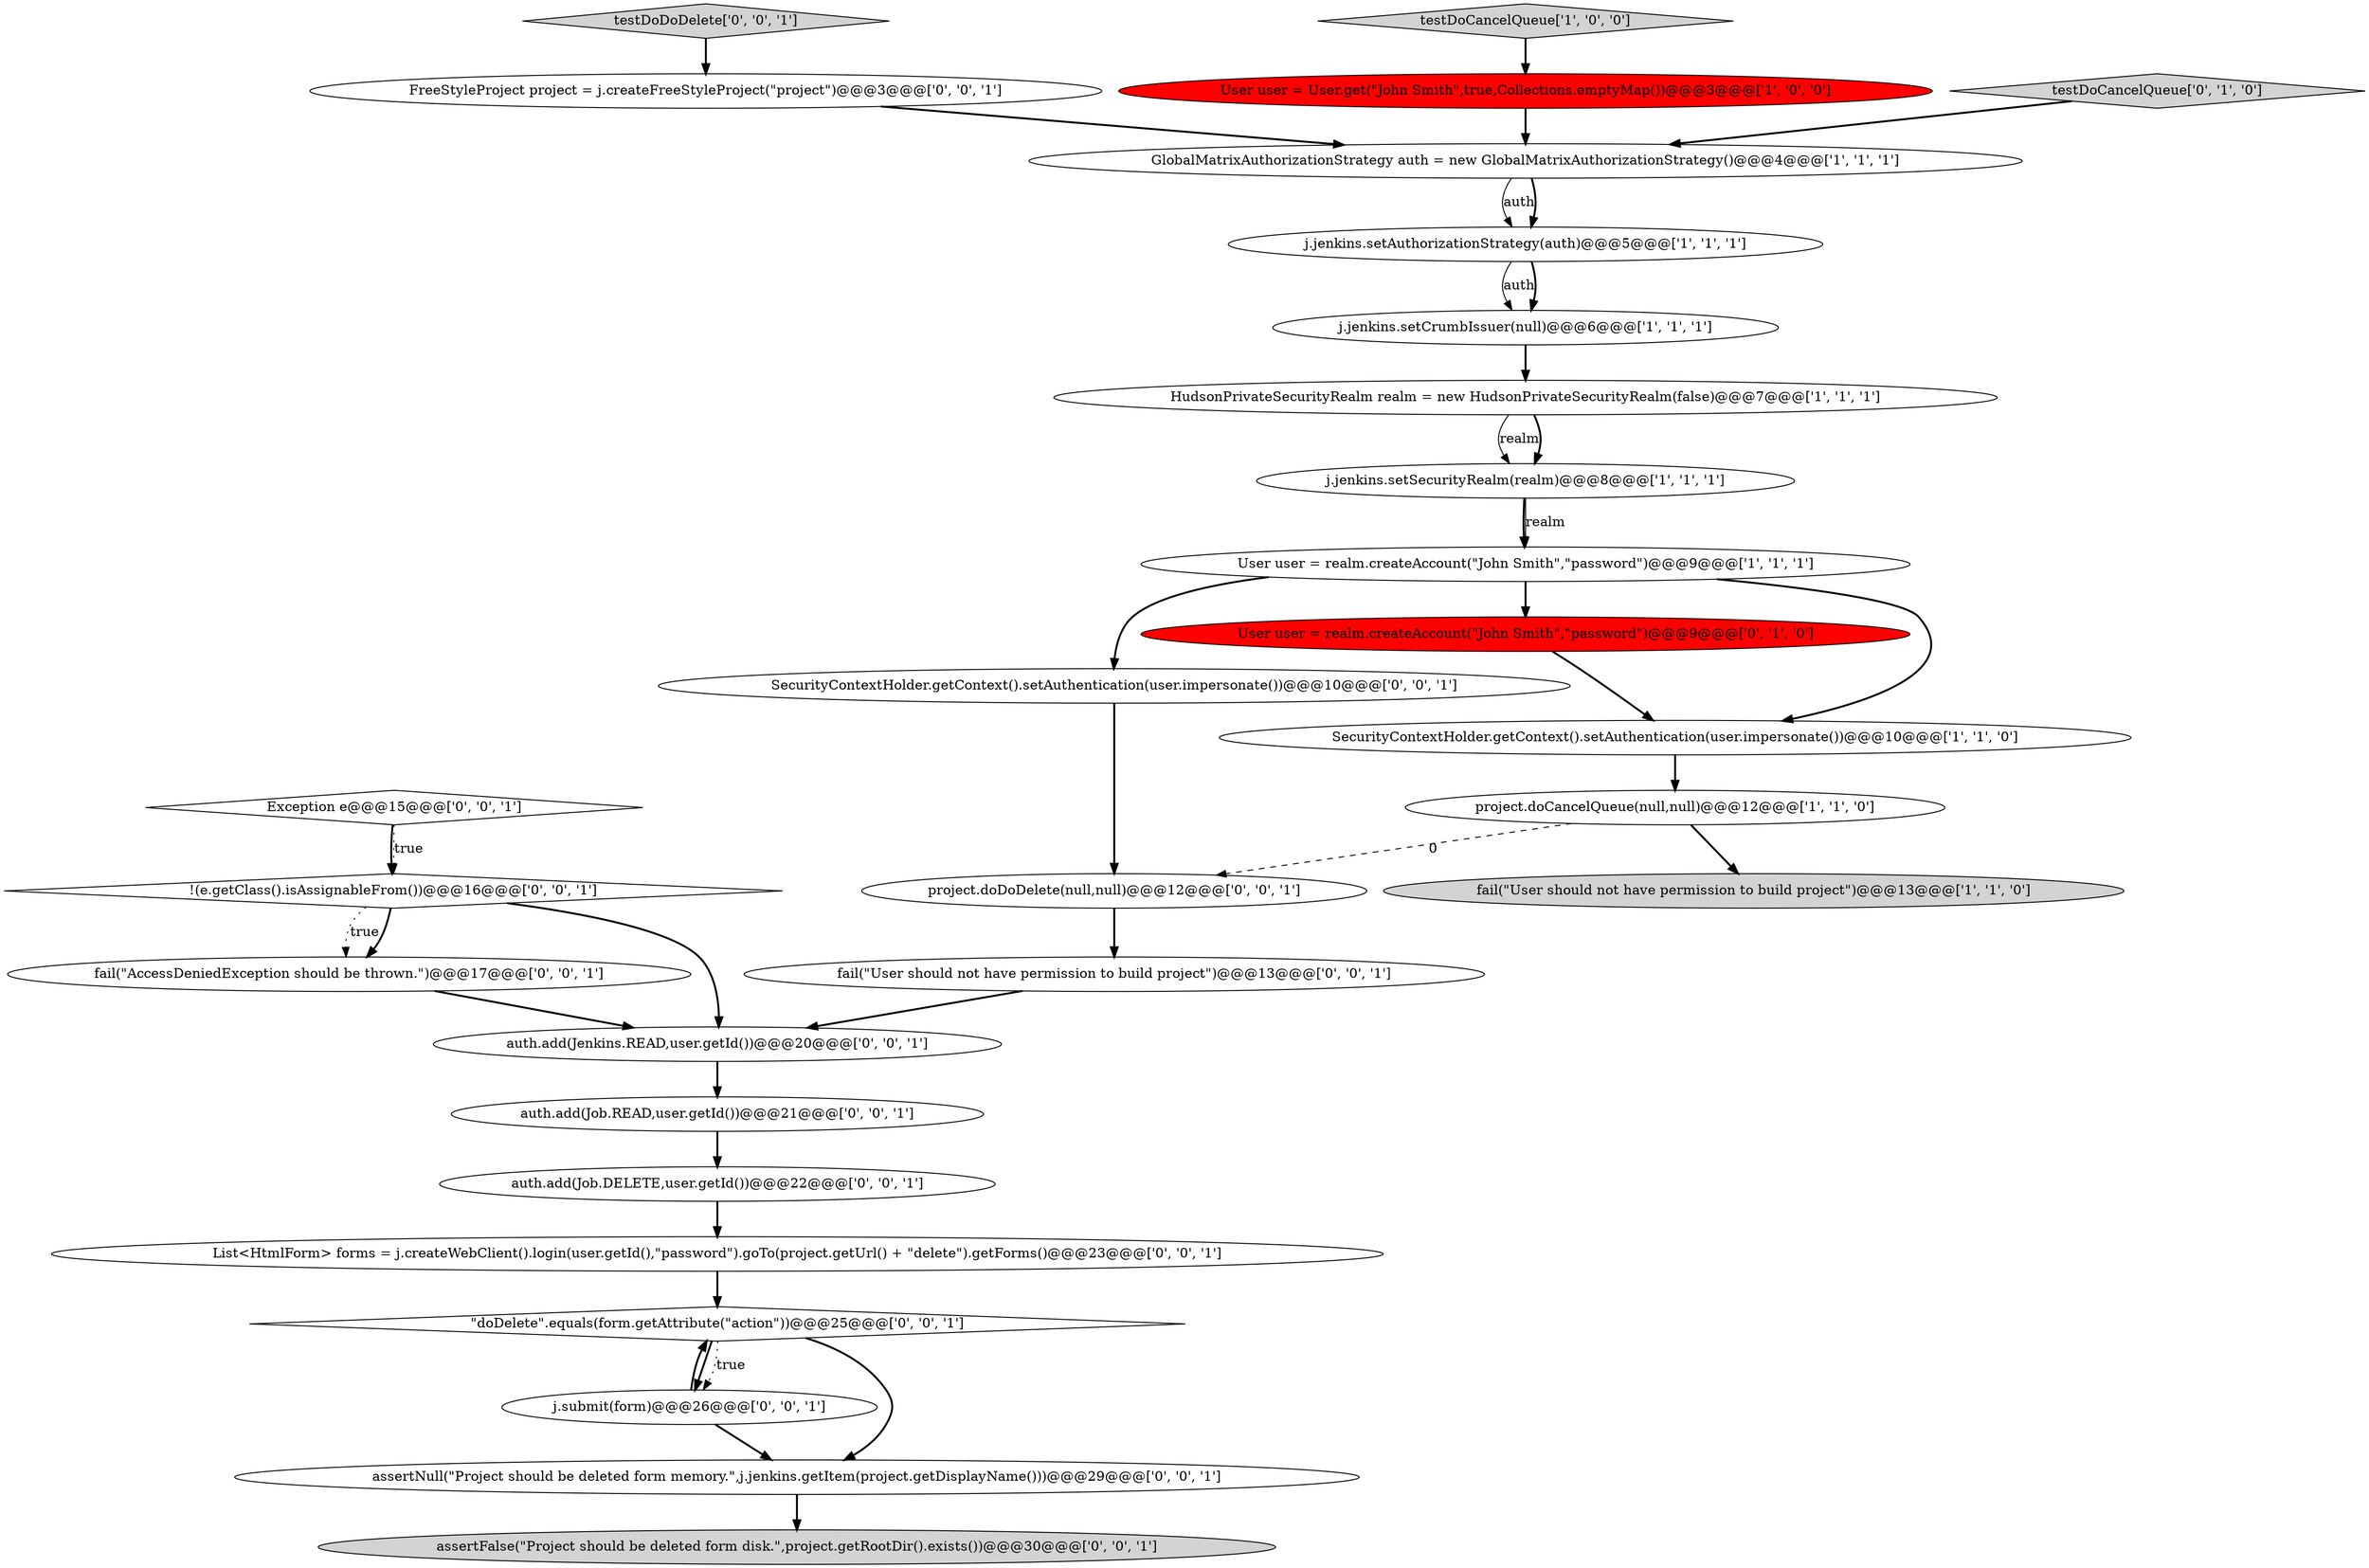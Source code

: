 digraph {
8 [style = filled, label = "project.doCancelQueue(null,null)@@@12@@@['1', '1', '0']", fillcolor = white, shape = ellipse image = "AAA0AAABBB1BBB"];
23 [style = filled, label = "auth.add(Job.READ,user.getId())@@@21@@@['0', '0', '1']", fillcolor = white, shape = ellipse image = "AAA0AAABBB3BBB"];
2 [style = filled, label = "fail(\"User should not have permission to build project\")@@@13@@@['1', '1', '0']", fillcolor = lightgray, shape = ellipse image = "AAA0AAABBB1BBB"];
9 [style = filled, label = "SecurityContextHolder.getContext().setAuthentication(user.impersonate())@@@10@@@['1', '1', '0']", fillcolor = white, shape = ellipse image = "AAA0AAABBB1BBB"];
10 [style = filled, label = "j.jenkins.setAuthorizationStrategy(auth)@@@5@@@['1', '1', '1']", fillcolor = white, shape = ellipse image = "AAA0AAABBB1BBB"];
4 [style = filled, label = "testDoCancelQueue['1', '0', '0']", fillcolor = lightgray, shape = diamond image = "AAA0AAABBB1BBB"];
19 [style = filled, label = "FreeStyleProject project = j.createFreeStyleProject(\"project\")@@@3@@@['0', '0', '1']", fillcolor = white, shape = ellipse image = "AAA0AAABBB3BBB"];
3 [style = filled, label = "j.jenkins.setSecurityRealm(realm)@@@8@@@['1', '1', '1']", fillcolor = white, shape = ellipse image = "AAA0AAABBB1BBB"];
27 [style = filled, label = "testDoDoDelete['0', '0', '1']", fillcolor = lightgray, shape = diamond image = "AAA0AAABBB3BBB"];
26 [style = filled, label = "j.submit(form)@@@26@@@['0', '0', '1']", fillcolor = white, shape = ellipse image = "AAA0AAABBB3BBB"];
14 [style = filled, label = "auth.add(Jenkins.READ,user.getId())@@@20@@@['0', '0', '1']", fillcolor = white, shape = ellipse image = "AAA0AAABBB3BBB"];
6 [style = filled, label = "GlobalMatrixAuthorizationStrategy auth = new GlobalMatrixAuthorizationStrategy()@@@4@@@['1', '1', '1']", fillcolor = white, shape = ellipse image = "AAA0AAABBB1BBB"];
7 [style = filled, label = "User user = User.get(\"John Smith\",true,Collections.emptyMap())@@@3@@@['1', '0', '0']", fillcolor = red, shape = ellipse image = "AAA1AAABBB1BBB"];
21 [style = filled, label = "assertFalse(\"Project should be deleted form disk.\",project.getRootDir().exists())@@@30@@@['0', '0', '1']", fillcolor = lightgray, shape = ellipse image = "AAA0AAABBB3BBB"];
17 [style = filled, label = "Exception e@@@15@@@['0', '0', '1']", fillcolor = white, shape = diamond image = "AAA0AAABBB3BBB"];
25 [style = filled, label = "SecurityContextHolder.getContext().setAuthentication(user.impersonate())@@@10@@@['0', '0', '1']", fillcolor = white, shape = ellipse image = "AAA0AAABBB3BBB"];
20 [style = filled, label = "assertNull(\"Project should be deleted form memory.\",j.jenkins.getItem(project.getDisplayName()))@@@29@@@['0', '0', '1']", fillcolor = white, shape = ellipse image = "AAA0AAABBB3BBB"];
24 [style = filled, label = "List<HtmlForm> forms = j.createWebClient().login(user.getId(),\"password\").goTo(project.getUrl() + \"delete\").getForms()@@@23@@@['0', '0', '1']", fillcolor = white, shape = ellipse image = "AAA0AAABBB3BBB"];
11 [style = filled, label = "User user = realm.createAccount(\"John Smith\",\"password\")@@@9@@@['0', '1', '0']", fillcolor = red, shape = ellipse image = "AAA1AAABBB2BBB"];
5 [style = filled, label = "j.jenkins.setCrumbIssuer(null)@@@6@@@['1', '1', '1']", fillcolor = white, shape = ellipse image = "AAA0AAABBB1BBB"];
12 [style = filled, label = "testDoCancelQueue['0', '1', '0']", fillcolor = lightgray, shape = diamond image = "AAA0AAABBB2BBB"];
18 [style = filled, label = "project.doDoDelete(null,null)@@@12@@@['0', '0', '1']", fillcolor = white, shape = ellipse image = "AAA0AAABBB3BBB"];
22 [style = filled, label = "auth.add(Job.DELETE,user.getId())@@@22@@@['0', '0', '1']", fillcolor = white, shape = ellipse image = "AAA0AAABBB3BBB"];
15 [style = filled, label = "\"doDelete\".equals(form.getAttribute(\"action\"))@@@25@@@['0', '0', '1']", fillcolor = white, shape = diamond image = "AAA0AAABBB3BBB"];
0 [style = filled, label = "User user = realm.createAccount(\"John Smith\",\"password\")@@@9@@@['1', '1', '1']", fillcolor = white, shape = ellipse image = "AAA0AAABBB1BBB"];
16 [style = filled, label = "fail(\"User should not have permission to build project\")@@@13@@@['0', '0', '1']", fillcolor = white, shape = ellipse image = "AAA0AAABBB3BBB"];
13 [style = filled, label = "!(e.getClass().isAssignableFrom())@@@16@@@['0', '0', '1']", fillcolor = white, shape = diamond image = "AAA0AAABBB3BBB"];
1 [style = filled, label = "HudsonPrivateSecurityRealm realm = new HudsonPrivateSecurityRealm(false)@@@7@@@['1', '1', '1']", fillcolor = white, shape = ellipse image = "AAA0AAABBB1BBB"];
28 [style = filled, label = "fail(\"AccessDeniedException should be thrown.\")@@@17@@@['0', '0', '1']", fillcolor = white, shape = ellipse image = "AAA0AAABBB3BBB"];
6->10 [style = solid, label="auth"];
1->3 [style = solid, label="realm"];
0->9 [style = bold, label=""];
10->5 [style = solid, label="auth"];
13->28 [style = dotted, label="true"];
25->18 [style = bold, label=""];
1->3 [style = bold, label=""];
0->11 [style = bold, label=""];
9->8 [style = bold, label=""];
11->9 [style = bold, label=""];
12->6 [style = bold, label=""];
19->6 [style = bold, label=""];
4->7 [style = bold, label=""];
3->0 [style = bold, label=""];
28->14 [style = bold, label=""];
15->26 [style = bold, label=""];
20->21 [style = bold, label=""];
5->1 [style = bold, label=""];
23->22 [style = bold, label=""];
10->5 [style = bold, label=""];
14->23 [style = bold, label=""];
8->2 [style = bold, label=""];
0->25 [style = bold, label=""];
3->0 [style = solid, label="realm"];
15->20 [style = bold, label=""];
6->10 [style = bold, label=""];
7->6 [style = bold, label=""];
26->15 [style = bold, label=""];
16->14 [style = bold, label=""];
8->18 [style = dashed, label="0"];
17->13 [style = bold, label=""];
27->19 [style = bold, label=""];
22->24 [style = bold, label=""];
17->13 [style = dotted, label="true"];
13->14 [style = bold, label=""];
26->20 [style = bold, label=""];
15->26 [style = dotted, label="true"];
13->28 [style = bold, label=""];
24->15 [style = bold, label=""];
18->16 [style = bold, label=""];
}
